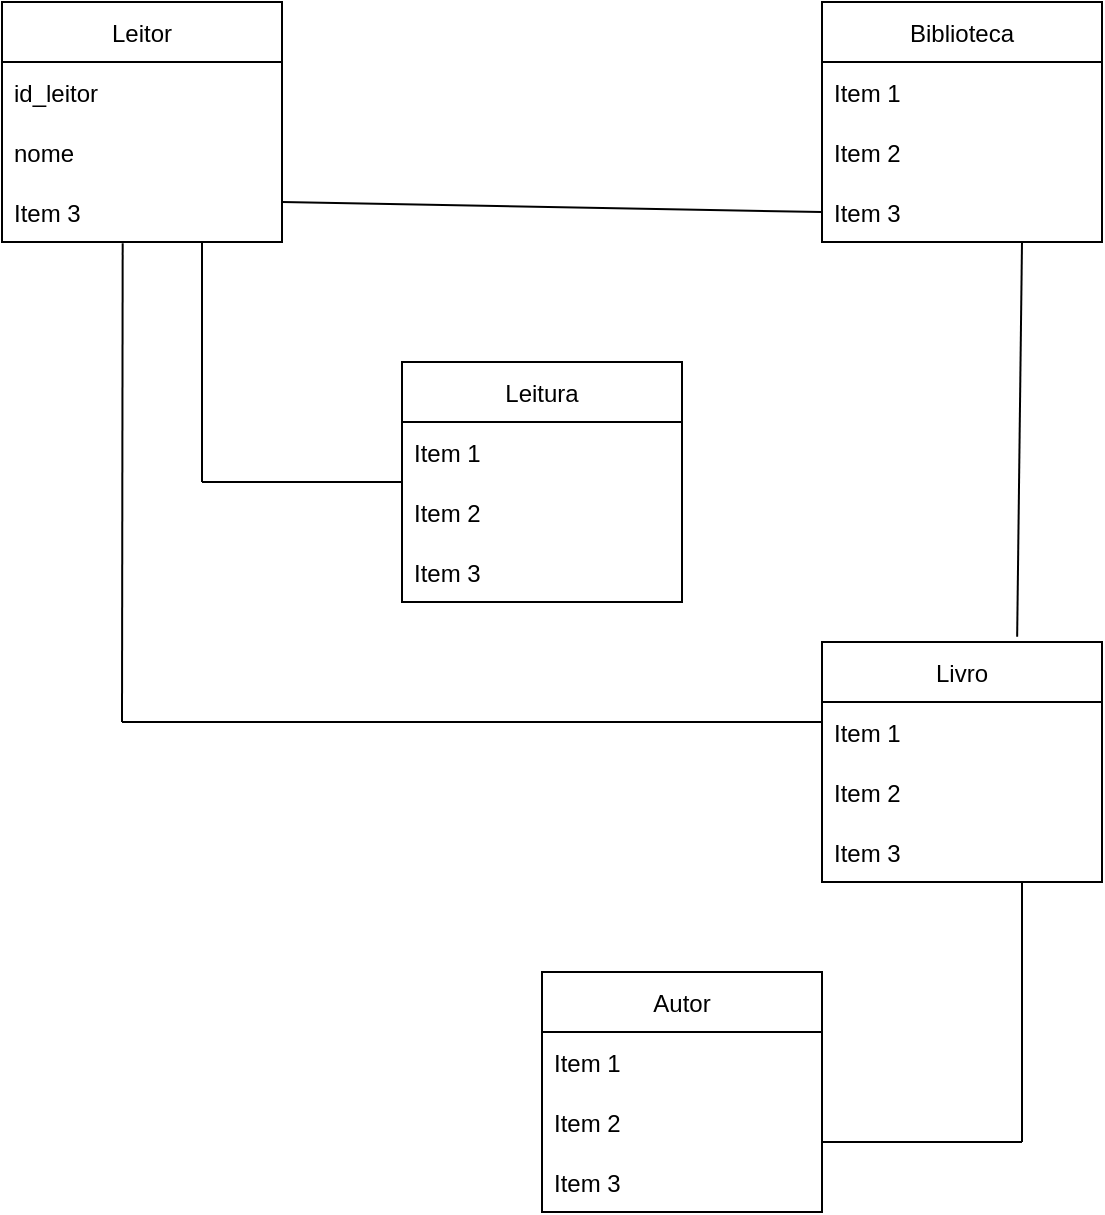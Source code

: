 <mxfile version="18.0.1" type="github">
  <diagram id="uEiHmpbK748Um4bJEczy" name="Page-1">
    <mxGraphModel dx="1038" dy="571" grid="1" gridSize="10" guides="1" tooltips="1" connect="1" arrows="1" fold="1" page="1" pageScale="1" pageWidth="827" pageHeight="1169" math="0" shadow="0">
      <root>
        <mxCell id="0" />
        <mxCell id="1" parent="0" />
        <mxCell id="BC_xpMx8KMV0BwhtklZ6-4" value="Leitor" style="swimlane;fontStyle=0;childLayout=stackLayout;horizontal=1;startSize=30;horizontalStack=0;resizeParent=1;resizeParentMax=0;resizeLast=0;collapsible=1;marginBottom=0;" vertex="1" parent="1">
          <mxGeometry x="60" y="40" width="140" height="120" as="geometry" />
        </mxCell>
        <mxCell id="BC_xpMx8KMV0BwhtklZ6-5" value="id_leitor" style="text;strokeColor=none;fillColor=none;align=left;verticalAlign=middle;spacingLeft=4;spacingRight=4;overflow=hidden;points=[[0,0.5],[1,0.5]];portConstraint=eastwest;rotatable=0;" vertex="1" parent="BC_xpMx8KMV0BwhtklZ6-4">
          <mxGeometry y="30" width="140" height="30" as="geometry" />
        </mxCell>
        <mxCell id="BC_xpMx8KMV0BwhtklZ6-6" value="nome" style="text;strokeColor=none;fillColor=none;align=left;verticalAlign=middle;spacingLeft=4;spacingRight=4;overflow=hidden;points=[[0,0.5],[1,0.5]];portConstraint=eastwest;rotatable=0;" vertex="1" parent="BC_xpMx8KMV0BwhtklZ6-4">
          <mxGeometry y="60" width="140" height="30" as="geometry" />
        </mxCell>
        <mxCell id="BC_xpMx8KMV0BwhtklZ6-7" value="Item 3" style="text;strokeColor=none;fillColor=none;align=left;verticalAlign=middle;spacingLeft=4;spacingRight=4;overflow=hidden;points=[[0,0.5],[1,0.5]];portConstraint=eastwest;rotatable=0;" vertex="1" parent="BC_xpMx8KMV0BwhtklZ6-4">
          <mxGeometry y="90" width="140" height="30" as="geometry" />
        </mxCell>
        <mxCell id="BC_xpMx8KMV0BwhtklZ6-8" value="Biblioteca" style="swimlane;fontStyle=0;childLayout=stackLayout;horizontal=1;startSize=30;horizontalStack=0;resizeParent=1;resizeParentMax=0;resizeLast=0;collapsible=1;marginBottom=0;" vertex="1" parent="1">
          <mxGeometry x="470" y="40" width="140" height="120" as="geometry" />
        </mxCell>
        <mxCell id="BC_xpMx8KMV0BwhtklZ6-9" value="Item 1" style="text;strokeColor=none;fillColor=none;align=left;verticalAlign=middle;spacingLeft=4;spacingRight=4;overflow=hidden;points=[[0,0.5],[1,0.5]];portConstraint=eastwest;rotatable=0;" vertex="1" parent="BC_xpMx8KMV0BwhtklZ6-8">
          <mxGeometry y="30" width="140" height="30" as="geometry" />
        </mxCell>
        <mxCell id="BC_xpMx8KMV0BwhtklZ6-10" value="Item 2" style="text;strokeColor=none;fillColor=none;align=left;verticalAlign=middle;spacingLeft=4;spacingRight=4;overflow=hidden;points=[[0,0.5],[1,0.5]];portConstraint=eastwest;rotatable=0;" vertex="1" parent="BC_xpMx8KMV0BwhtklZ6-8">
          <mxGeometry y="60" width="140" height="30" as="geometry" />
        </mxCell>
        <mxCell id="BC_xpMx8KMV0BwhtklZ6-11" value="Item 3" style="text;strokeColor=none;fillColor=none;align=left;verticalAlign=middle;spacingLeft=4;spacingRight=4;overflow=hidden;points=[[0,0.5],[1,0.5]];portConstraint=eastwest;rotatable=0;" vertex="1" parent="BC_xpMx8KMV0BwhtklZ6-8">
          <mxGeometry y="90" width="140" height="30" as="geometry" />
        </mxCell>
        <mxCell id="BC_xpMx8KMV0BwhtklZ6-14" value="" style="endArrow=none;html=1;rounded=0;entryX=0;entryY=0.5;entryDx=0;entryDy=0;" edge="1" parent="1" target="BC_xpMx8KMV0BwhtklZ6-11">
          <mxGeometry width="50" height="50" relative="1" as="geometry">
            <mxPoint x="200" y="140" as="sourcePoint" />
            <mxPoint x="250" y="90" as="targetPoint" />
          </mxGeometry>
        </mxCell>
        <mxCell id="BC_xpMx8KMV0BwhtklZ6-15" value="Leitura" style="swimlane;fontStyle=0;childLayout=stackLayout;horizontal=1;startSize=30;horizontalStack=0;resizeParent=1;resizeParentMax=0;resizeLast=0;collapsible=1;marginBottom=0;" vertex="1" parent="1">
          <mxGeometry x="260" y="220" width="140" height="120" as="geometry" />
        </mxCell>
        <mxCell id="BC_xpMx8KMV0BwhtklZ6-16" value="Item 1" style="text;strokeColor=none;fillColor=none;align=left;verticalAlign=middle;spacingLeft=4;spacingRight=4;overflow=hidden;points=[[0,0.5],[1,0.5]];portConstraint=eastwest;rotatable=0;" vertex="1" parent="BC_xpMx8KMV0BwhtklZ6-15">
          <mxGeometry y="30" width="140" height="30" as="geometry" />
        </mxCell>
        <mxCell id="BC_xpMx8KMV0BwhtklZ6-17" value="Item 2" style="text;strokeColor=none;fillColor=none;align=left;verticalAlign=middle;spacingLeft=4;spacingRight=4;overflow=hidden;points=[[0,0.5],[1,0.5]];portConstraint=eastwest;rotatable=0;" vertex="1" parent="BC_xpMx8KMV0BwhtklZ6-15">
          <mxGeometry y="60" width="140" height="30" as="geometry" />
        </mxCell>
        <mxCell id="BC_xpMx8KMV0BwhtklZ6-18" value="Item 3" style="text;strokeColor=none;fillColor=none;align=left;verticalAlign=middle;spacingLeft=4;spacingRight=4;overflow=hidden;points=[[0,0.5],[1,0.5]];portConstraint=eastwest;rotatable=0;" vertex="1" parent="BC_xpMx8KMV0BwhtklZ6-15">
          <mxGeometry y="90" width="140" height="30" as="geometry" />
        </mxCell>
        <mxCell id="BC_xpMx8KMV0BwhtklZ6-19" value="Livro" style="swimlane;fontStyle=0;childLayout=stackLayout;horizontal=1;startSize=30;horizontalStack=0;resizeParent=1;resizeParentMax=0;resizeLast=0;collapsible=1;marginBottom=0;" vertex="1" parent="1">
          <mxGeometry x="470" y="360" width="140" height="120" as="geometry" />
        </mxCell>
        <mxCell id="BC_xpMx8KMV0BwhtklZ6-20" value="Item 1" style="text;strokeColor=none;fillColor=none;align=left;verticalAlign=middle;spacingLeft=4;spacingRight=4;overflow=hidden;points=[[0,0.5],[1,0.5]];portConstraint=eastwest;rotatable=0;" vertex="1" parent="BC_xpMx8KMV0BwhtklZ6-19">
          <mxGeometry y="30" width="140" height="30" as="geometry" />
        </mxCell>
        <mxCell id="BC_xpMx8KMV0BwhtklZ6-21" value="Item 2" style="text;strokeColor=none;fillColor=none;align=left;verticalAlign=middle;spacingLeft=4;spacingRight=4;overflow=hidden;points=[[0,0.5],[1,0.5]];portConstraint=eastwest;rotatable=0;" vertex="1" parent="BC_xpMx8KMV0BwhtklZ6-19">
          <mxGeometry y="60" width="140" height="30" as="geometry" />
        </mxCell>
        <mxCell id="BC_xpMx8KMV0BwhtklZ6-22" value="Item 3" style="text;strokeColor=none;fillColor=none;align=left;verticalAlign=middle;spacingLeft=4;spacingRight=4;overflow=hidden;points=[[0,0.5],[1,0.5]];portConstraint=eastwest;rotatable=0;" vertex="1" parent="BC_xpMx8KMV0BwhtklZ6-19">
          <mxGeometry y="90" width="140" height="30" as="geometry" />
        </mxCell>
        <mxCell id="BC_xpMx8KMV0BwhtklZ6-23" value="Autor" style="swimlane;fontStyle=0;childLayout=stackLayout;horizontal=1;startSize=30;horizontalStack=0;resizeParent=1;resizeParentMax=0;resizeLast=0;collapsible=1;marginBottom=0;" vertex="1" parent="1">
          <mxGeometry x="330" y="525" width="140" height="120" as="geometry" />
        </mxCell>
        <mxCell id="BC_xpMx8KMV0BwhtklZ6-24" value="Item 1" style="text;strokeColor=none;fillColor=none;align=left;verticalAlign=middle;spacingLeft=4;spacingRight=4;overflow=hidden;points=[[0,0.5],[1,0.5]];portConstraint=eastwest;rotatable=0;" vertex="1" parent="BC_xpMx8KMV0BwhtklZ6-23">
          <mxGeometry y="30" width="140" height="30" as="geometry" />
        </mxCell>
        <mxCell id="BC_xpMx8KMV0BwhtklZ6-25" value="Item 2" style="text;strokeColor=none;fillColor=none;align=left;verticalAlign=middle;spacingLeft=4;spacingRight=4;overflow=hidden;points=[[0,0.5],[1,0.5]];portConstraint=eastwest;rotatable=0;" vertex="1" parent="BC_xpMx8KMV0BwhtklZ6-23">
          <mxGeometry y="60" width="140" height="30" as="geometry" />
        </mxCell>
        <mxCell id="BC_xpMx8KMV0BwhtklZ6-26" value="Item 3" style="text;strokeColor=none;fillColor=none;align=left;verticalAlign=middle;spacingLeft=4;spacingRight=4;overflow=hidden;points=[[0,0.5],[1,0.5]];portConstraint=eastwest;rotatable=0;" vertex="1" parent="BC_xpMx8KMV0BwhtklZ6-23">
          <mxGeometry y="90" width="140" height="30" as="geometry" />
        </mxCell>
        <mxCell id="BC_xpMx8KMV0BwhtklZ6-27" value="" style="endArrow=none;html=1;rounded=0;exitX=0.697;exitY=-0.022;exitDx=0;exitDy=0;exitPerimeter=0;" edge="1" parent="1" source="BC_xpMx8KMV0BwhtklZ6-19">
          <mxGeometry width="50" height="50" relative="1" as="geometry">
            <mxPoint x="520" y="210" as="sourcePoint" />
            <mxPoint x="570" y="160" as="targetPoint" />
          </mxGeometry>
        </mxCell>
        <mxCell id="BC_xpMx8KMV0BwhtklZ6-28" value="" style="endArrow=none;html=1;rounded=0;" edge="1" parent="1">
          <mxGeometry width="50" height="50" relative="1" as="geometry">
            <mxPoint x="470" y="610" as="sourcePoint" />
            <mxPoint x="570" y="610" as="targetPoint" />
          </mxGeometry>
        </mxCell>
        <mxCell id="BC_xpMx8KMV0BwhtklZ6-30" value="" style="endArrow=none;html=1;rounded=0;" edge="1" parent="1">
          <mxGeometry width="50" height="50" relative="1" as="geometry">
            <mxPoint x="570" y="610" as="sourcePoint" />
            <mxPoint x="570" y="480" as="targetPoint" />
            <Array as="points">
              <mxPoint x="570" y="540" />
              <mxPoint x="570" y="510" />
            </Array>
          </mxGeometry>
        </mxCell>
        <mxCell id="BC_xpMx8KMV0BwhtklZ6-33" value="" style="endArrow=none;html=1;rounded=0;" edge="1" parent="1">
          <mxGeometry width="50" height="50" relative="1" as="geometry">
            <mxPoint x="120" y="400" as="sourcePoint" />
            <mxPoint x="470" y="400" as="targetPoint" />
          </mxGeometry>
        </mxCell>
        <mxCell id="BC_xpMx8KMV0BwhtklZ6-34" value="" style="endArrow=none;html=1;rounded=0;entryX=0.431;entryY=1.02;entryDx=0;entryDy=0;entryPerimeter=0;" edge="1" parent="1" target="BC_xpMx8KMV0BwhtklZ6-7">
          <mxGeometry width="50" height="50" relative="1" as="geometry">
            <mxPoint x="120" y="400" as="sourcePoint" />
            <mxPoint x="170" y="160" as="targetPoint" />
          </mxGeometry>
        </mxCell>
        <mxCell id="BC_xpMx8KMV0BwhtklZ6-35" value="" style="endArrow=none;html=1;rounded=0;" edge="1" parent="1">
          <mxGeometry width="50" height="50" relative="1" as="geometry">
            <mxPoint x="160" y="280" as="sourcePoint" />
            <mxPoint x="160" y="160" as="targetPoint" />
          </mxGeometry>
        </mxCell>
        <mxCell id="BC_xpMx8KMV0BwhtklZ6-36" value="" style="endArrow=none;html=1;rounded=0;" edge="1" parent="1">
          <mxGeometry width="50" height="50" relative="1" as="geometry">
            <mxPoint x="160" y="280" as="sourcePoint" />
            <mxPoint x="260" y="280" as="targetPoint" />
          </mxGeometry>
        </mxCell>
      </root>
    </mxGraphModel>
  </diagram>
</mxfile>
